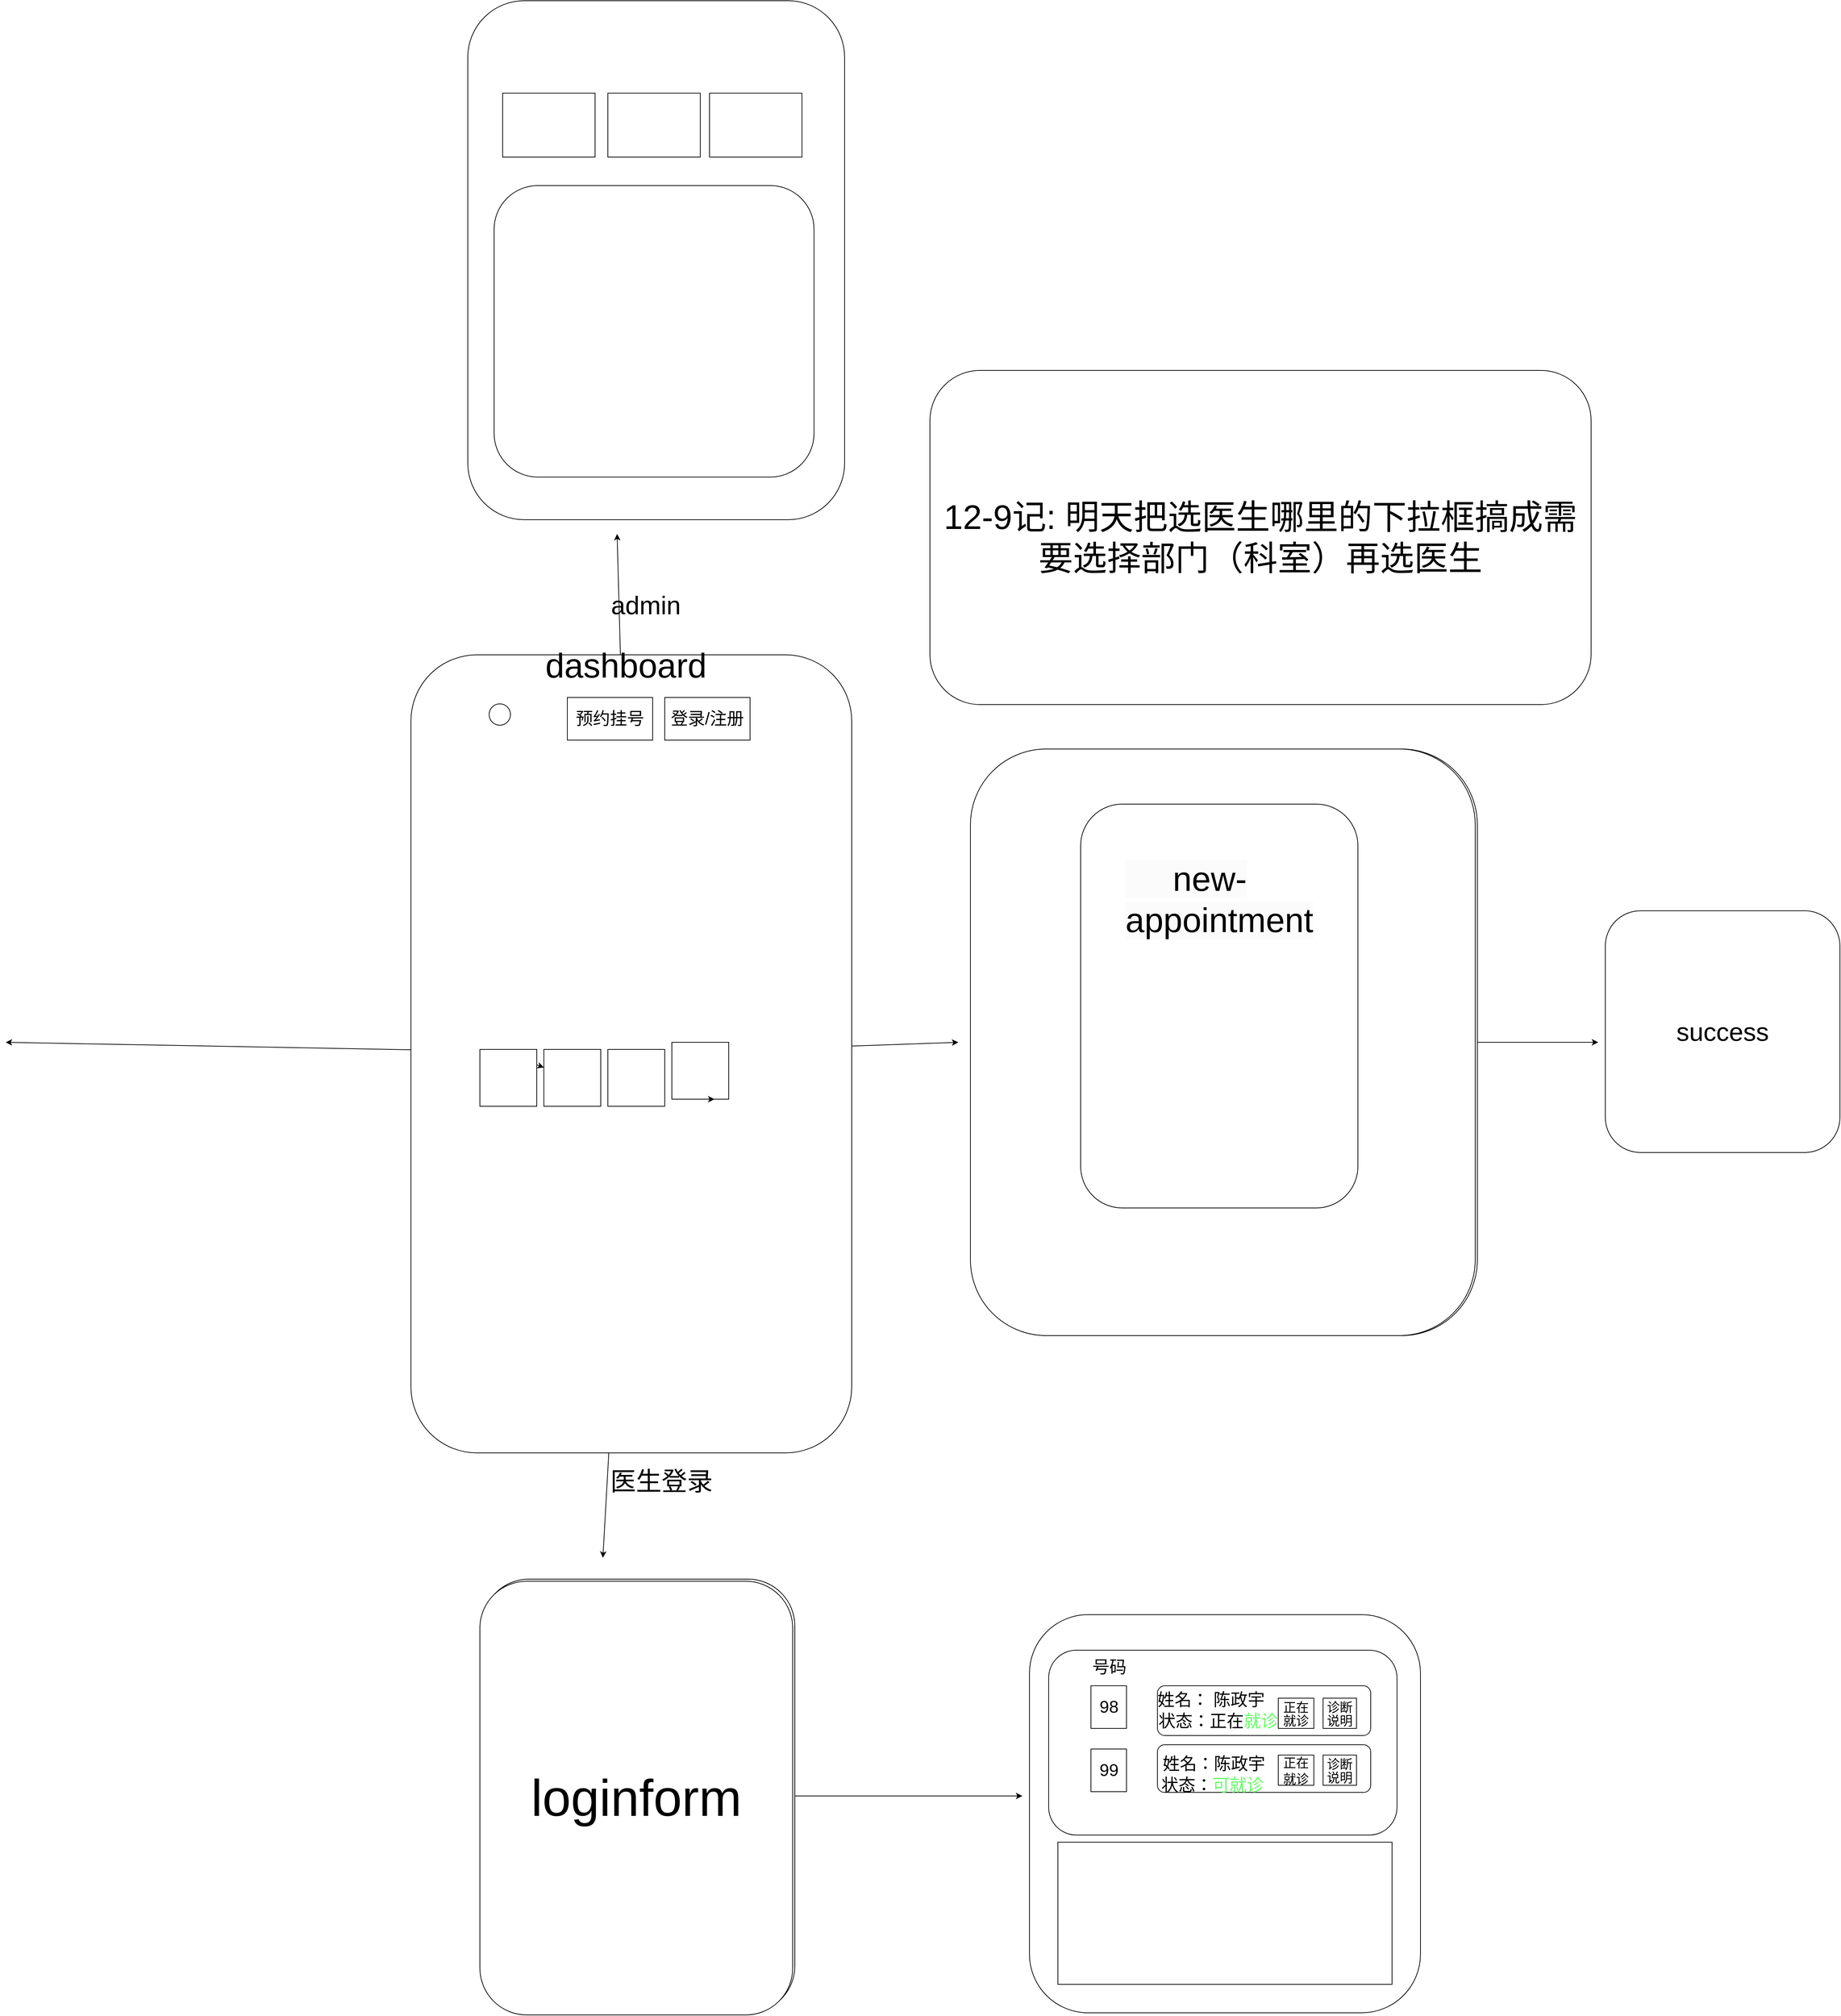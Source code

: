 <mxfile>
    <diagram id="zGYb7RIIhZ7ws5wGuFXv" name="第 1 页">
        <mxGraphModel dx="3029" dy="2189" grid="1" gridSize="10" guides="1" tooltips="1" connect="1" arrows="1" fold="1" page="1" pageScale="1" pageWidth="827" pageHeight="1169" math="0" shadow="0">
            <root>
                <mxCell id="0"/>
                <mxCell id="1" parent="0"/>
                <mxCell id="24" style="edgeStyle=none;html=1;" parent="1" source="2" edge="1">
                    <mxGeometry relative="1" as="geometry">
                        <mxPoint x="810" y="485" as="targetPoint"/>
                    </mxGeometry>
                </mxCell>
                <mxCell id="27" style="edgeStyle=none;html=1;fontSize=72;" parent="1" source="2" edge="1">
                    <mxGeometry relative="1" as="geometry">
                        <mxPoint x="310" y="1210" as="targetPoint"/>
                    </mxGeometry>
                </mxCell>
                <mxCell id="33" style="edgeStyle=none;html=1;fontSize=36;" parent="1" source="2" edge="1">
                    <mxGeometry relative="1" as="geometry">
                        <mxPoint x="330" y="-230" as="targetPoint"/>
                    </mxGeometry>
                </mxCell>
                <mxCell id="42" style="edgeStyle=none;html=1;fontSize=36;" parent="1" source="2" edge="1">
                    <mxGeometry relative="1" as="geometry">
                        <mxPoint x="-530" y="485" as="targetPoint"/>
                    </mxGeometry>
                </mxCell>
                <mxCell id="2" value="" style="rounded=1;whiteSpace=wrap;html=1;" parent="1" vertex="1">
                    <mxGeometry x="40" y="-60" width="620" height="1122.5" as="geometry"/>
                </mxCell>
                <mxCell id="17" value="" style="ellipse;whiteSpace=wrap;html=1;aspect=fixed;" parent="1" vertex="1">
                    <mxGeometry x="150" y="9" width="30" height="30" as="geometry"/>
                </mxCell>
                <mxCell id="18" value="" style="whiteSpace=wrap;html=1;aspect=fixed;" parent="1" vertex="1">
                    <mxGeometry x="227" y="495" width="80" height="80" as="geometry"/>
                </mxCell>
                <mxCell id="84" style="edgeStyle=none;html=1;exitX=0.25;exitY=0;exitDx=0;exitDy=0;fontSize=24;" edge="1" parent="1" source="21" target="18">
                    <mxGeometry relative="1" as="geometry"/>
                </mxCell>
                <mxCell id="21" value="" style="whiteSpace=wrap;html=1;aspect=fixed;" parent="1" vertex="1">
                    <mxGeometry x="137" y="495" width="80" height="80" as="geometry"/>
                </mxCell>
                <mxCell id="22" value="" style="whiteSpace=wrap;html=1;aspect=fixed;" parent="1" vertex="1">
                    <mxGeometry x="317" y="495" width="80" height="80" as="geometry"/>
                </mxCell>
                <mxCell id="23" value="" style="whiteSpace=wrap;html=1;aspect=fixed;" parent="1" vertex="1">
                    <mxGeometry x="407" y="485" width="80" height="80" as="geometry"/>
                </mxCell>
                <mxCell id="40" style="edgeStyle=none;html=1;fontSize=36;" parent="1" source="25" edge="1">
                    <mxGeometry relative="1" as="geometry">
                        <mxPoint x="1710" y="485" as="targetPoint"/>
                    </mxGeometry>
                </mxCell>
                <mxCell id="25" value="" style="rounded=1;whiteSpace=wrap;html=1;" parent="1" vertex="1">
                    <mxGeometry x="830" y="72.5" width="710" height="825" as="geometry"/>
                </mxCell>
                <mxCell id="26" value="&lt;font style=&quot;font-size: 72px;&quot;&gt;form&lt;/font&gt;" style="rounded=0;whiteSpace=wrap;html=1;" parent="1" vertex="1">
                    <mxGeometry x="1015" y="139" width="360" height="578" as="geometry"/>
                </mxCell>
                <mxCell id="30" style="edgeStyle=none;html=1;fontSize=36;" parent="1" source="28" edge="1">
                    <mxGeometry relative="1" as="geometry">
                        <mxPoint x="900" y="1545" as="targetPoint"/>
                    </mxGeometry>
                </mxCell>
                <mxCell id="28" value="loginform" style="rounded=1;whiteSpace=wrap;html=1;fontSize=72;" parent="1" vertex="1">
                    <mxGeometry x="140" y="1240" width="440" height="610" as="geometry"/>
                </mxCell>
                <mxCell id="29" value="&lt;font style=&quot;font-size: 36px;&quot;&gt;医生登录&lt;/font&gt;" style="text;html=1;align=center;verticalAlign=middle;resizable=0;points=[];autosize=1;strokeColor=none;fillColor=none;fontSize=72;" parent="1" vertex="1">
                    <mxGeometry x="307" y="1040" width="170" height="100" as="geometry"/>
                </mxCell>
                <mxCell id="31" value="" style="rounded=1;whiteSpace=wrap;html=1;fontSize=36;" parent="1" vertex="1">
                    <mxGeometry x="910" y="1290" width="550" height="560" as="geometry"/>
                </mxCell>
                <mxCell id="32" value="" style="rounded=1;whiteSpace=wrap;html=1;fontSize=36;" parent="1" vertex="1">
                    <mxGeometry x="937" y="1340" width="490" height="260" as="geometry"/>
                </mxCell>
                <mxCell id="34" value="" style="rounded=1;whiteSpace=wrap;html=1;fontSize=36;" parent="1" vertex="1">
                    <mxGeometry x="120" y="-980" width="530" height="730" as="geometry"/>
                </mxCell>
                <mxCell id="35" value="admin" style="text;html=1;align=center;verticalAlign=middle;resizable=0;points=[];autosize=1;strokeColor=none;fillColor=none;fontSize=36;" parent="1" vertex="1">
                    <mxGeometry x="310" y="-160" width="120" height="60" as="geometry"/>
                </mxCell>
                <mxCell id="36" value="" style="rounded=1;whiteSpace=wrap;html=1;fontSize=36;" parent="1" vertex="1">
                    <mxGeometry x="157" y="-720" width="450" height="410" as="geometry"/>
                </mxCell>
                <mxCell id="37" value="" style="rounded=0;whiteSpace=wrap;html=1;fontSize=36;" parent="1" vertex="1">
                    <mxGeometry x="169" y="-850" width="130" height="90" as="geometry"/>
                </mxCell>
                <mxCell id="38" value="" style="rounded=0;whiteSpace=wrap;html=1;fontSize=36;" parent="1" vertex="1">
                    <mxGeometry x="317" y="-850" width="130" height="90" as="geometry"/>
                </mxCell>
                <mxCell id="39" value="" style="rounded=0;whiteSpace=wrap;html=1;fontSize=36;" parent="1" vertex="1">
                    <mxGeometry x="460" y="-850" width="130" height="90" as="geometry"/>
                </mxCell>
                <mxCell id="41" value="success" style="rounded=1;whiteSpace=wrap;html=1;fontSize=36;" parent="1" vertex="1">
                    <mxGeometry x="1720" y="300" width="330" height="340" as="geometry"/>
                </mxCell>
                <mxCell id="44" style="edgeStyle=none;html=1;exitX=0.5;exitY=1;exitDx=0;exitDy=0;entryX=0.75;entryY=1;entryDx=0;entryDy=0;" parent="1" source="23" target="23" edge="1">
                    <mxGeometry relative="1" as="geometry"/>
                </mxCell>
                <mxCell id="47" value="loginform" style="rounded=1;whiteSpace=wrap;html=1;fontSize=72;" parent="1" vertex="1">
                    <mxGeometry x="137" y="1243" width="440" height="610" as="geometry"/>
                </mxCell>
                <mxCell id="49" value="" style="rounded=1;whiteSpace=wrap;html=1;fontSize=36;" parent="1" vertex="1">
                    <mxGeometry x="1090" y="1390" width="300" height="70" as="geometry"/>
                </mxCell>
                <mxCell id="50" value="&lt;font style=&quot;font-size: 72px;&quot;&gt;form&lt;/font&gt;" style="rounded=0;whiteSpace=wrap;html=1;" parent="1" vertex="1">
                    <mxGeometry x="1012" y="164" width="360" height="578" as="geometry"/>
                </mxCell>
                <mxCell id="51" value="" style="rounded=1;whiteSpace=wrap;html=1;" parent="1" vertex="1">
                    <mxGeometry x="827" y="72.5" width="710" height="825" as="geometry"/>
                </mxCell>
                <mxCell id="52" value="" style="rounded=1;whiteSpace=wrap;html=1;" parent="1" vertex="1">
                    <mxGeometry x="982" y="150" width="390" height="568" as="geometry"/>
                </mxCell>
                <mxCell id="54" value="&lt;span style=&quot;color: rgb(0, 0, 0); font-family: Helvetica; font-size: 48px; font-style: normal; font-variant-ligatures: normal; font-variant-caps: normal; font-weight: 400; letter-spacing: normal; orphans: 2; text-align: center; text-indent: 0px; text-transform: none; widows: 2; word-spacing: 0px; -webkit-text-stroke-width: 0px; background-color: rgb(251, 251, 251); text-decoration-thickness: initial; text-decoration-style: initial; text-decoration-color: initial; float: none; display: inline !important;&quot;&gt;&amp;nbsp; &amp;nbsp; &amp;nbsp;new-appointment&lt;/span&gt;" style="text;whiteSpace=wrap;html=1;fontSize=48;" parent="1" vertex="1">
                    <mxGeometry x="1042.5" y="220" width="245" height="184" as="geometry"/>
                </mxCell>
                <mxCell id="56" value="&lt;font style=&quot;font-size: 24px;&quot;&gt;号码&lt;/font&gt;" style="text;html=1;align=center;verticalAlign=middle;resizable=0;points=[];autosize=1;strokeColor=none;fillColor=none;fontSize=48;" parent="1" vertex="1">
                    <mxGeometry x="986.5" y="1320" width="70" height="70" as="geometry"/>
                </mxCell>
                <mxCell id="57" value="98" style="rounded=0;whiteSpace=wrap;html=1;fontSize=24;" parent="1" vertex="1">
                    <mxGeometry x="996.5" y="1390" width="50" height="60" as="geometry"/>
                </mxCell>
                <mxCell id="59" value="&lt;p style=&quot;line-height: 63%;&quot;&gt;&lt;font style=&quot;font-size: 18px;&quot;&gt;正在就诊&lt;/font&gt;&lt;/p&gt;" style="rounded=0;whiteSpace=wrap;html=1;fontSize=24;" parent="1" vertex="1">
                    <mxGeometry x="1260" y="1407.5" width="50" height="42.5" as="geometry"/>
                </mxCell>
                <mxCell id="60" value="&lt;p style=&quot;line-height: 70%;&quot;&gt;&lt;font style=&quot;font-size: 18px;&quot;&gt;诊断说明&lt;/font&gt;&lt;/p&gt;" style="rounded=0;whiteSpace=wrap;html=1;fontSize=24;" parent="1" vertex="1">
                    <mxGeometry x="1323" y="1407.5" width="47" height="42.5" as="geometry"/>
                </mxCell>
                <mxCell id="61" value="状态：正在&lt;font color=&quot;#66ff66&quot;&gt;就诊&lt;/font&gt;" style="text;html=1;align=center;verticalAlign=middle;resizable=0;points=[];autosize=1;strokeColor=none;fillColor=none;fontSize=24;" parent="1" vertex="1">
                    <mxGeometry x="1080" y="1420" width="190" height="40" as="geometry"/>
                </mxCell>
                <mxCell id="62" value="姓名： 陈政宇" style="text;html=1;align=center;verticalAlign=middle;resizable=0;points=[];autosize=1;strokeColor=none;fillColor=none;fontSize=24;" parent="1" vertex="1">
                    <mxGeometry x="1080" y="1390" width="170" height="40" as="geometry"/>
                </mxCell>
                <mxCell id="65" value="99" style="rounded=0;whiteSpace=wrap;html=1;fontSize=24;" parent="1" vertex="1">
                    <mxGeometry x="996.5" y="1479" width="50" height="60" as="geometry"/>
                </mxCell>
                <mxCell id="71" value="" style="rounded=1;whiteSpace=wrap;html=1;fontSize=24;fontColor=#66FF66;" parent="1" vertex="1">
                    <mxGeometry x="1090" y="1473" width="300" height="67" as="geometry"/>
                </mxCell>
                <mxCell id="69" value="状态：&lt;font color=&quot;#66ff66&quot;&gt;可就诊&lt;/font&gt;" style="text;html=1;align=center;verticalAlign=middle;resizable=0;points=[];autosize=1;strokeColor=none;fillColor=none;fontSize=24;" parent="1" vertex="1">
                    <mxGeometry x="1082" y="1510" width="170" height="40" as="geometry"/>
                </mxCell>
                <mxCell id="70" value="姓名：陈政宇" style="text;html=1;align=center;verticalAlign=middle;resizable=0;points=[];autosize=1;strokeColor=none;fillColor=none;fontSize=24;" parent="1" vertex="1">
                    <mxGeometry x="1084" y="1480" width="170" height="40" as="geometry"/>
                </mxCell>
                <mxCell id="72" value="&lt;p style=&quot;line-height: 83%;&quot;&gt;&lt;font style=&quot;font-size: 18px;&quot;&gt;正在就诊&lt;/font&gt;&lt;/p&gt;" style="rounded=0;whiteSpace=wrap;html=1;fontSize=24;" parent="1" vertex="1">
                    <mxGeometry x="1260" y="1487.5" width="50" height="42.5" as="geometry"/>
                </mxCell>
                <mxCell id="73" value="&lt;p style=&quot;line-height: 70%;&quot;&gt;&lt;font style=&quot;font-size: 18px;&quot;&gt;诊断说明&lt;/font&gt;&lt;/p&gt;" style="rounded=0;whiteSpace=wrap;html=1;fontSize=24;" parent="1" vertex="1">
                    <mxGeometry x="1323" y="1487.5" width="47" height="42.5" as="geometry"/>
                </mxCell>
                <mxCell id="74" value="" style="rounded=0;whiteSpace=wrap;html=1;fontSize=18;fontColor=#66FF66;" parent="1" vertex="1">
                    <mxGeometry x="950" y="1610" width="470" height="200" as="geometry"/>
                </mxCell>
                <mxCell id="76" value="&lt;font style=&quot;font-size: 48px;&quot;&gt;12-9记: 明天把选医生哪里的下拉框搞成需要选择部门（科室）再选医生&lt;/font&gt;" style="rounded=1;whiteSpace=wrap;html=1;" parent="1" vertex="1">
                    <mxGeometry x="770" y="-460" width="930" height="470" as="geometry"/>
                </mxCell>
                <mxCell id="78" value="&lt;font style=&quot;font-size: 48px;&quot;&gt;dashboard&lt;/font&gt;" style="text;html=1;align=center;verticalAlign=middle;resizable=0;points=[];autosize=1;strokeColor=none;fillColor=none;" vertex="1" parent="1">
                    <mxGeometry x="217" y="-80" width="250" height="70" as="geometry"/>
                </mxCell>
                <mxCell id="80" value="预约挂号" style="rounded=0;whiteSpace=wrap;html=1;fontSize=24;" vertex="1" parent="1">
                    <mxGeometry x="260" width="120" height="60" as="geometry"/>
                </mxCell>
                <mxCell id="81" value="登录/注册" style="rounded=0;whiteSpace=wrap;html=1;fontSize=24;" vertex="1" parent="1">
                    <mxGeometry x="397" width="120" height="60" as="geometry"/>
                </mxCell>
            </root>
        </mxGraphModel>
    </diagram>
</mxfile>
